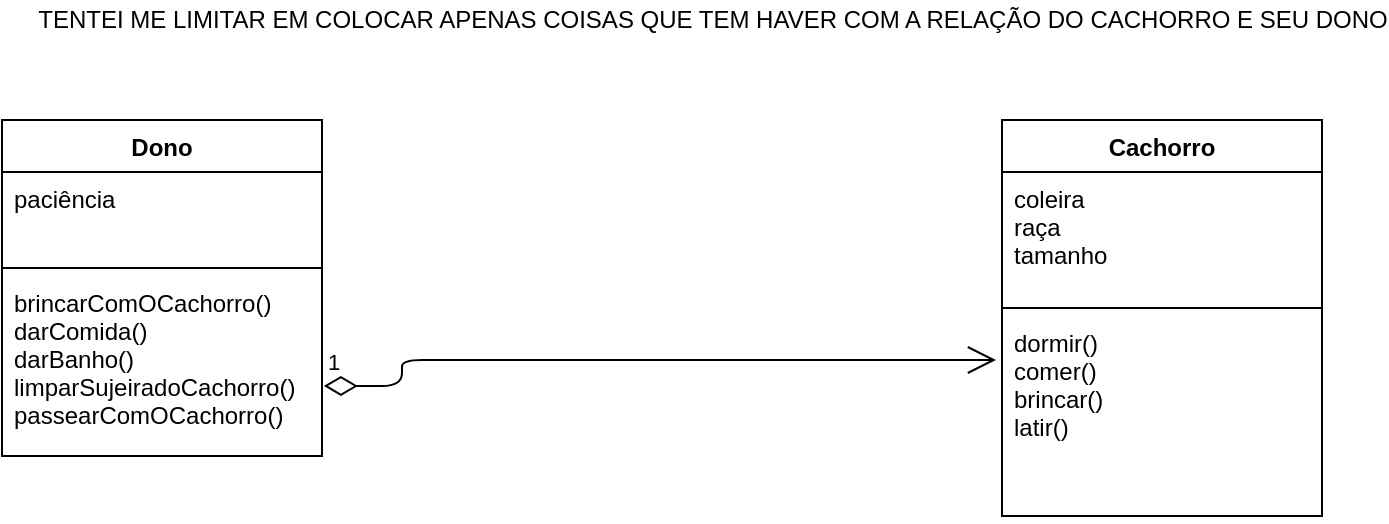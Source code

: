 <mxfile version="13.6.5" type="device"><diagram id="w9hHELjCUVxR3RB9-E8z" name="Page-1"><mxGraphModel dx="868" dy="482" grid="1" gridSize="10" guides="1" tooltips="1" connect="1" arrows="1" fold="1" page="1" pageScale="1" pageWidth="827" pageHeight="1169" math="0" shadow="0"><root><mxCell id="0"/><mxCell id="1" parent="0"/><mxCell id="WOAfo4G_RBqjfLWfafbI-9" value="1" style="endArrow=open;html=1;endSize=12;startArrow=diamondThin;startSize=14;startFill=0;edgeStyle=orthogonalEdgeStyle;align=left;verticalAlign=bottom;exitX=1.006;exitY=0.611;exitDx=0;exitDy=0;exitPerimeter=0;" edge="1" parent="1" source="WOAfo4G_RBqjfLWfafbI-23"><mxGeometry x="-1" y="3" relative="1" as="geometry"><mxPoint x="200.96" y="655.97" as="sourcePoint"/><mxPoint x="547" y="560" as="targetPoint"/><Array as="points"><mxPoint x="250" y="573"/><mxPoint x="250" y="560"/></Array></mxGeometry></mxCell><mxCell id="WOAfo4G_RBqjfLWfafbI-20" value="Dono" style="swimlane;fontStyle=1;align=center;verticalAlign=top;childLayout=stackLayout;horizontal=1;startSize=26;horizontalStack=0;resizeParent=1;resizeParentMax=0;resizeLast=0;collapsible=1;marginBottom=0;" vertex="1" parent="1"><mxGeometry x="50" y="440" width="160" height="168" as="geometry"/></mxCell><mxCell id="WOAfo4G_RBqjfLWfafbI-21" value="paciência&#10;" style="text;strokeColor=none;fillColor=none;align=left;verticalAlign=top;spacingLeft=4;spacingRight=4;overflow=hidden;rotatable=0;points=[[0,0.5],[1,0.5]];portConstraint=eastwest;" vertex="1" parent="WOAfo4G_RBqjfLWfafbI-20"><mxGeometry y="26" width="160" height="44" as="geometry"/></mxCell><mxCell id="WOAfo4G_RBqjfLWfafbI-22" value="" style="line;strokeWidth=1;fillColor=none;align=left;verticalAlign=middle;spacingTop=-1;spacingLeft=3;spacingRight=3;rotatable=0;labelPosition=right;points=[];portConstraint=eastwest;" vertex="1" parent="WOAfo4G_RBqjfLWfafbI-20"><mxGeometry y="70" width="160" height="8" as="geometry"/></mxCell><mxCell id="WOAfo4G_RBqjfLWfafbI-23" value="brincarComOCachorro()&#10;darComida()&#10;darBanho()&#10;limparSujeiradoCachorro()&#10;passearComOCachorro()" style="text;strokeColor=none;fillColor=none;align=left;verticalAlign=top;spacingLeft=4;spacingRight=4;overflow=hidden;rotatable=0;points=[[0,0.5],[1,0.5]];portConstraint=eastwest;" vertex="1" parent="WOAfo4G_RBqjfLWfafbI-20"><mxGeometry y="78" width="160" height="90" as="geometry"/></mxCell><mxCell id="WOAfo4G_RBqjfLWfafbI-13" value="Cachorro" style="swimlane;fontStyle=1;align=center;verticalAlign=top;childLayout=stackLayout;horizontal=1;startSize=26;horizontalStack=0;resizeParent=1;resizeParentMax=0;resizeLast=0;collapsible=1;marginBottom=0;" vertex="1" parent="1"><mxGeometry x="550" y="440" width="160" height="198" as="geometry"/></mxCell><mxCell id="WOAfo4G_RBqjfLWfafbI-14" value="coleira&#10;raça&#10;tamanho" style="text;strokeColor=none;fillColor=none;align=left;verticalAlign=top;spacingLeft=4;spacingRight=4;overflow=hidden;rotatable=0;points=[[0,0.5],[1,0.5]];portConstraint=eastwest;" vertex="1" parent="WOAfo4G_RBqjfLWfafbI-13"><mxGeometry y="26" width="160" height="64" as="geometry"/></mxCell><mxCell id="WOAfo4G_RBqjfLWfafbI-15" value="" style="line;strokeWidth=1;fillColor=none;align=left;verticalAlign=middle;spacingTop=-1;spacingLeft=3;spacingRight=3;rotatable=0;labelPosition=right;points=[];portConstraint=eastwest;" vertex="1" parent="WOAfo4G_RBqjfLWfafbI-13"><mxGeometry y="90" width="160" height="8" as="geometry"/></mxCell><mxCell id="WOAfo4G_RBqjfLWfafbI-16" value="dormir()&#10;comer()&#10;brincar()&#10;latir()" style="text;strokeColor=none;fillColor=none;align=left;verticalAlign=top;spacingLeft=4;spacingRight=4;overflow=hidden;rotatable=0;points=[[0,0.5],[1,0.5]];portConstraint=eastwest;" vertex="1" parent="WOAfo4G_RBqjfLWfafbI-13"><mxGeometry y="98" width="160" height="100" as="geometry"/></mxCell><mxCell id="WOAfo4G_RBqjfLWfafbI-24" value="TENTEI ME LIMITAR EM COLOCAR APENAS COISAS QUE TEM HAVER COM A RELAÇÃO DO CACHORRO E SEU DONO" style="text;html=1;align=center;verticalAlign=middle;resizable=0;points=[];autosize=1;" vertex="1" parent="1"><mxGeometry x="70" y="380" width="670" height="20" as="geometry"/></mxCell></root></mxGraphModel></diagram></mxfile>
